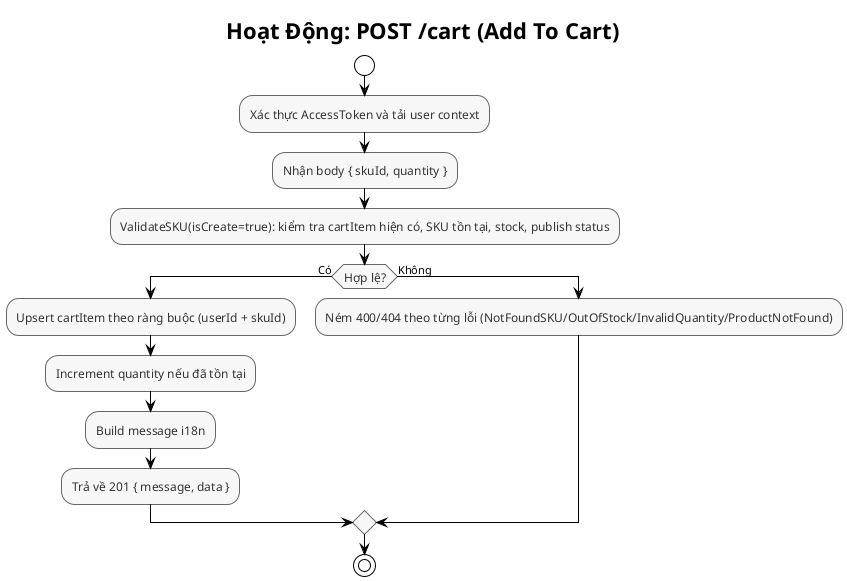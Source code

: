 @startuml Cart - Add To Cart Activity
!theme plain
skinparam backgroundColor #FFFFFF
skinparam activityFontSize 12
skinparam activityFontColor #333333
skinparam activityBorderColor #666666
skinparam activityBackgroundColor #F7F7F7

title Hoạt Động: POST /cart (Add To Cart)

start
:Xác thực AccessToken và tải user context;
:Nhận body { skuId, quantity };
:ValidateSKU(isCreate=true): kiểm tra cartItem hiện có, SKU tồn tại, stock, publish status;
if (Hợp lệ?) then (Có)
  :Upsert cartItem theo ràng buộc (userId + skuId);
  :Increment quantity nếu đã tồn tại;
  :Build message i18n;
  :Trả về 201 { message, data };
else (Không)
  :Ném 400/404 theo từng lỗi (NotFoundSKU/OutOfStock/InvalidQuantity/ProductNotFound);
endif
stop

@enduml


